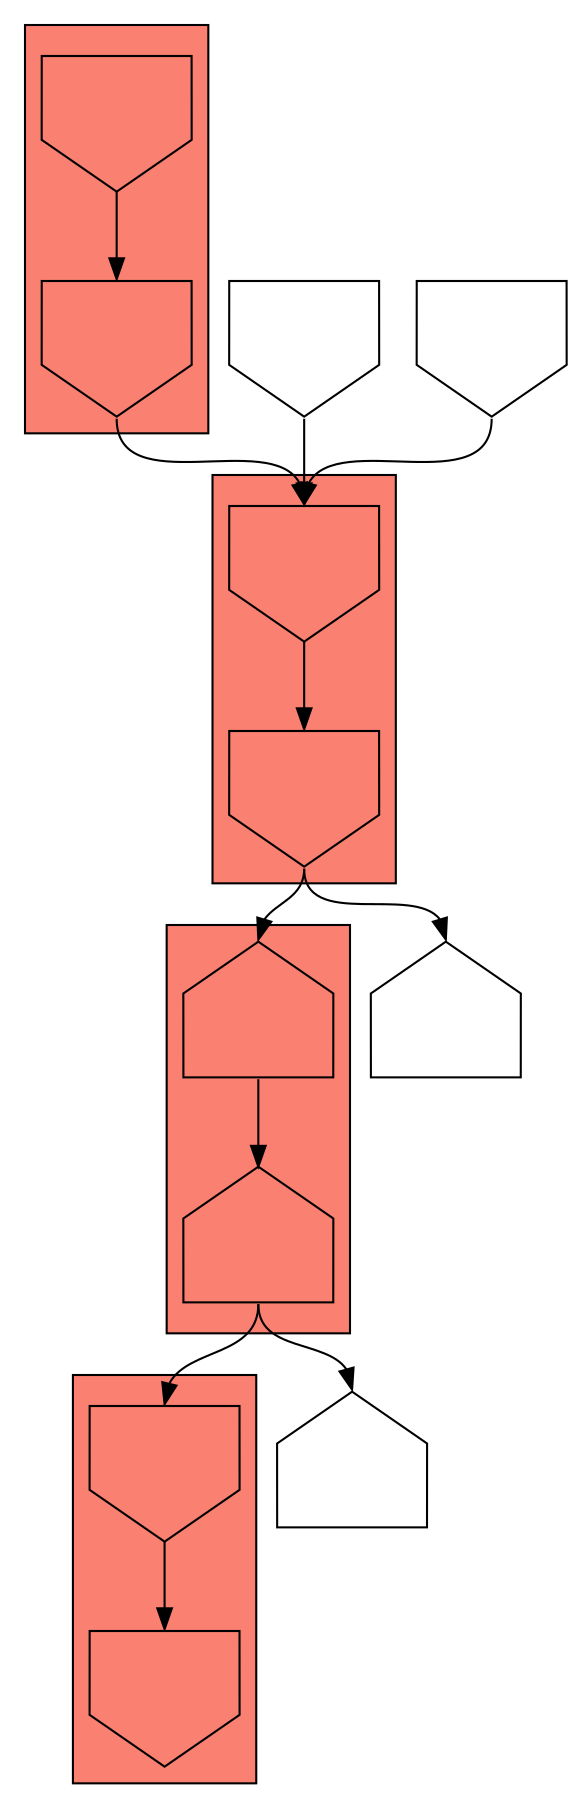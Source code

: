 digraph asm {
	edge [headport=n,tailport=s];
subgraph cluster_C5556_2212 {
	5556 [label="",height=1,width=1,shape=invhouse];
	2212 [label="",height=1,width=1,shape=invhouse];
	style=filled;
	fillcolor=salmon;
}
subgraph cluster_C12766_13014 {
	12766 [label="",height=1,width=1,shape=house];
	13014 [label="",height=1,width=1,shape=house];
	style=filled;
	fillcolor=salmon;
}
subgraph cluster_C21182_18803 {
	21182 [label="",height=1,width=1,shape=invhouse];
	18803 [label="",height=1,width=1,shape=invhouse];
	style=filled;
	fillcolor=salmon;
}
subgraph cluster_C1934_12843 {
	1934 [label="",height=1,width=1,shape=invhouse];
	12843 [label="",height=1,width=1,shape=invhouse];
	style=filled;
	fillcolor=salmon;
}
	18877 [label="",height=1,width=1,shape=house];
	13060 [label="",height=1,width=1,shape=house];
	18203 [label="",height=1,width=1,shape=invhouse];
	18864 [label="",height=1,width=1,shape=invhouse];
	5556 -> 2212
	2212 -> 12766
	2212 -> 13060
	12766 -> 13014
	13014 -> 18877
	13014 -> 21182
	21182 -> 18803
	12843 -> 5556
	1934 -> 12843
	18203 -> 5556
	18864 -> 5556
}